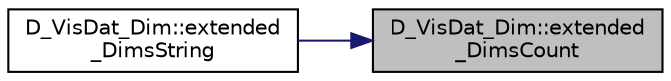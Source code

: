 digraph "D_VisDat_Dim::extended_DimsCount"
{
 // LATEX_PDF_SIZE
  edge [fontname="Helvetica",fontsize="10",labelfontname="Helvetica",labelfontsize="10"];
  node [fontname="Helvetica",fontsize="10",shape=record];
  rankdir="RL";
  Node1 [label="D_VisDat_Dim::extended\l_DimsCount",height=0.2,width=0.4,color="black", fillcolor="grey75", style="filled", fontcolor="black",tooltip=" "];
  Node1 -> Node2 [dir="back",color="midnightblue",fontsize="10",style="solid",fontname="Helvetica"];
  Node2 [label="D_VisDat_Dim::extended\l_DimsString",height=0.2,width=0.4,color="black", fillcolor="white", style="filled",URL="$class_d___vis_dat___dim.html#aa0df327655a4cbc8c850805e964ac83a",tooltip=" "];
}
